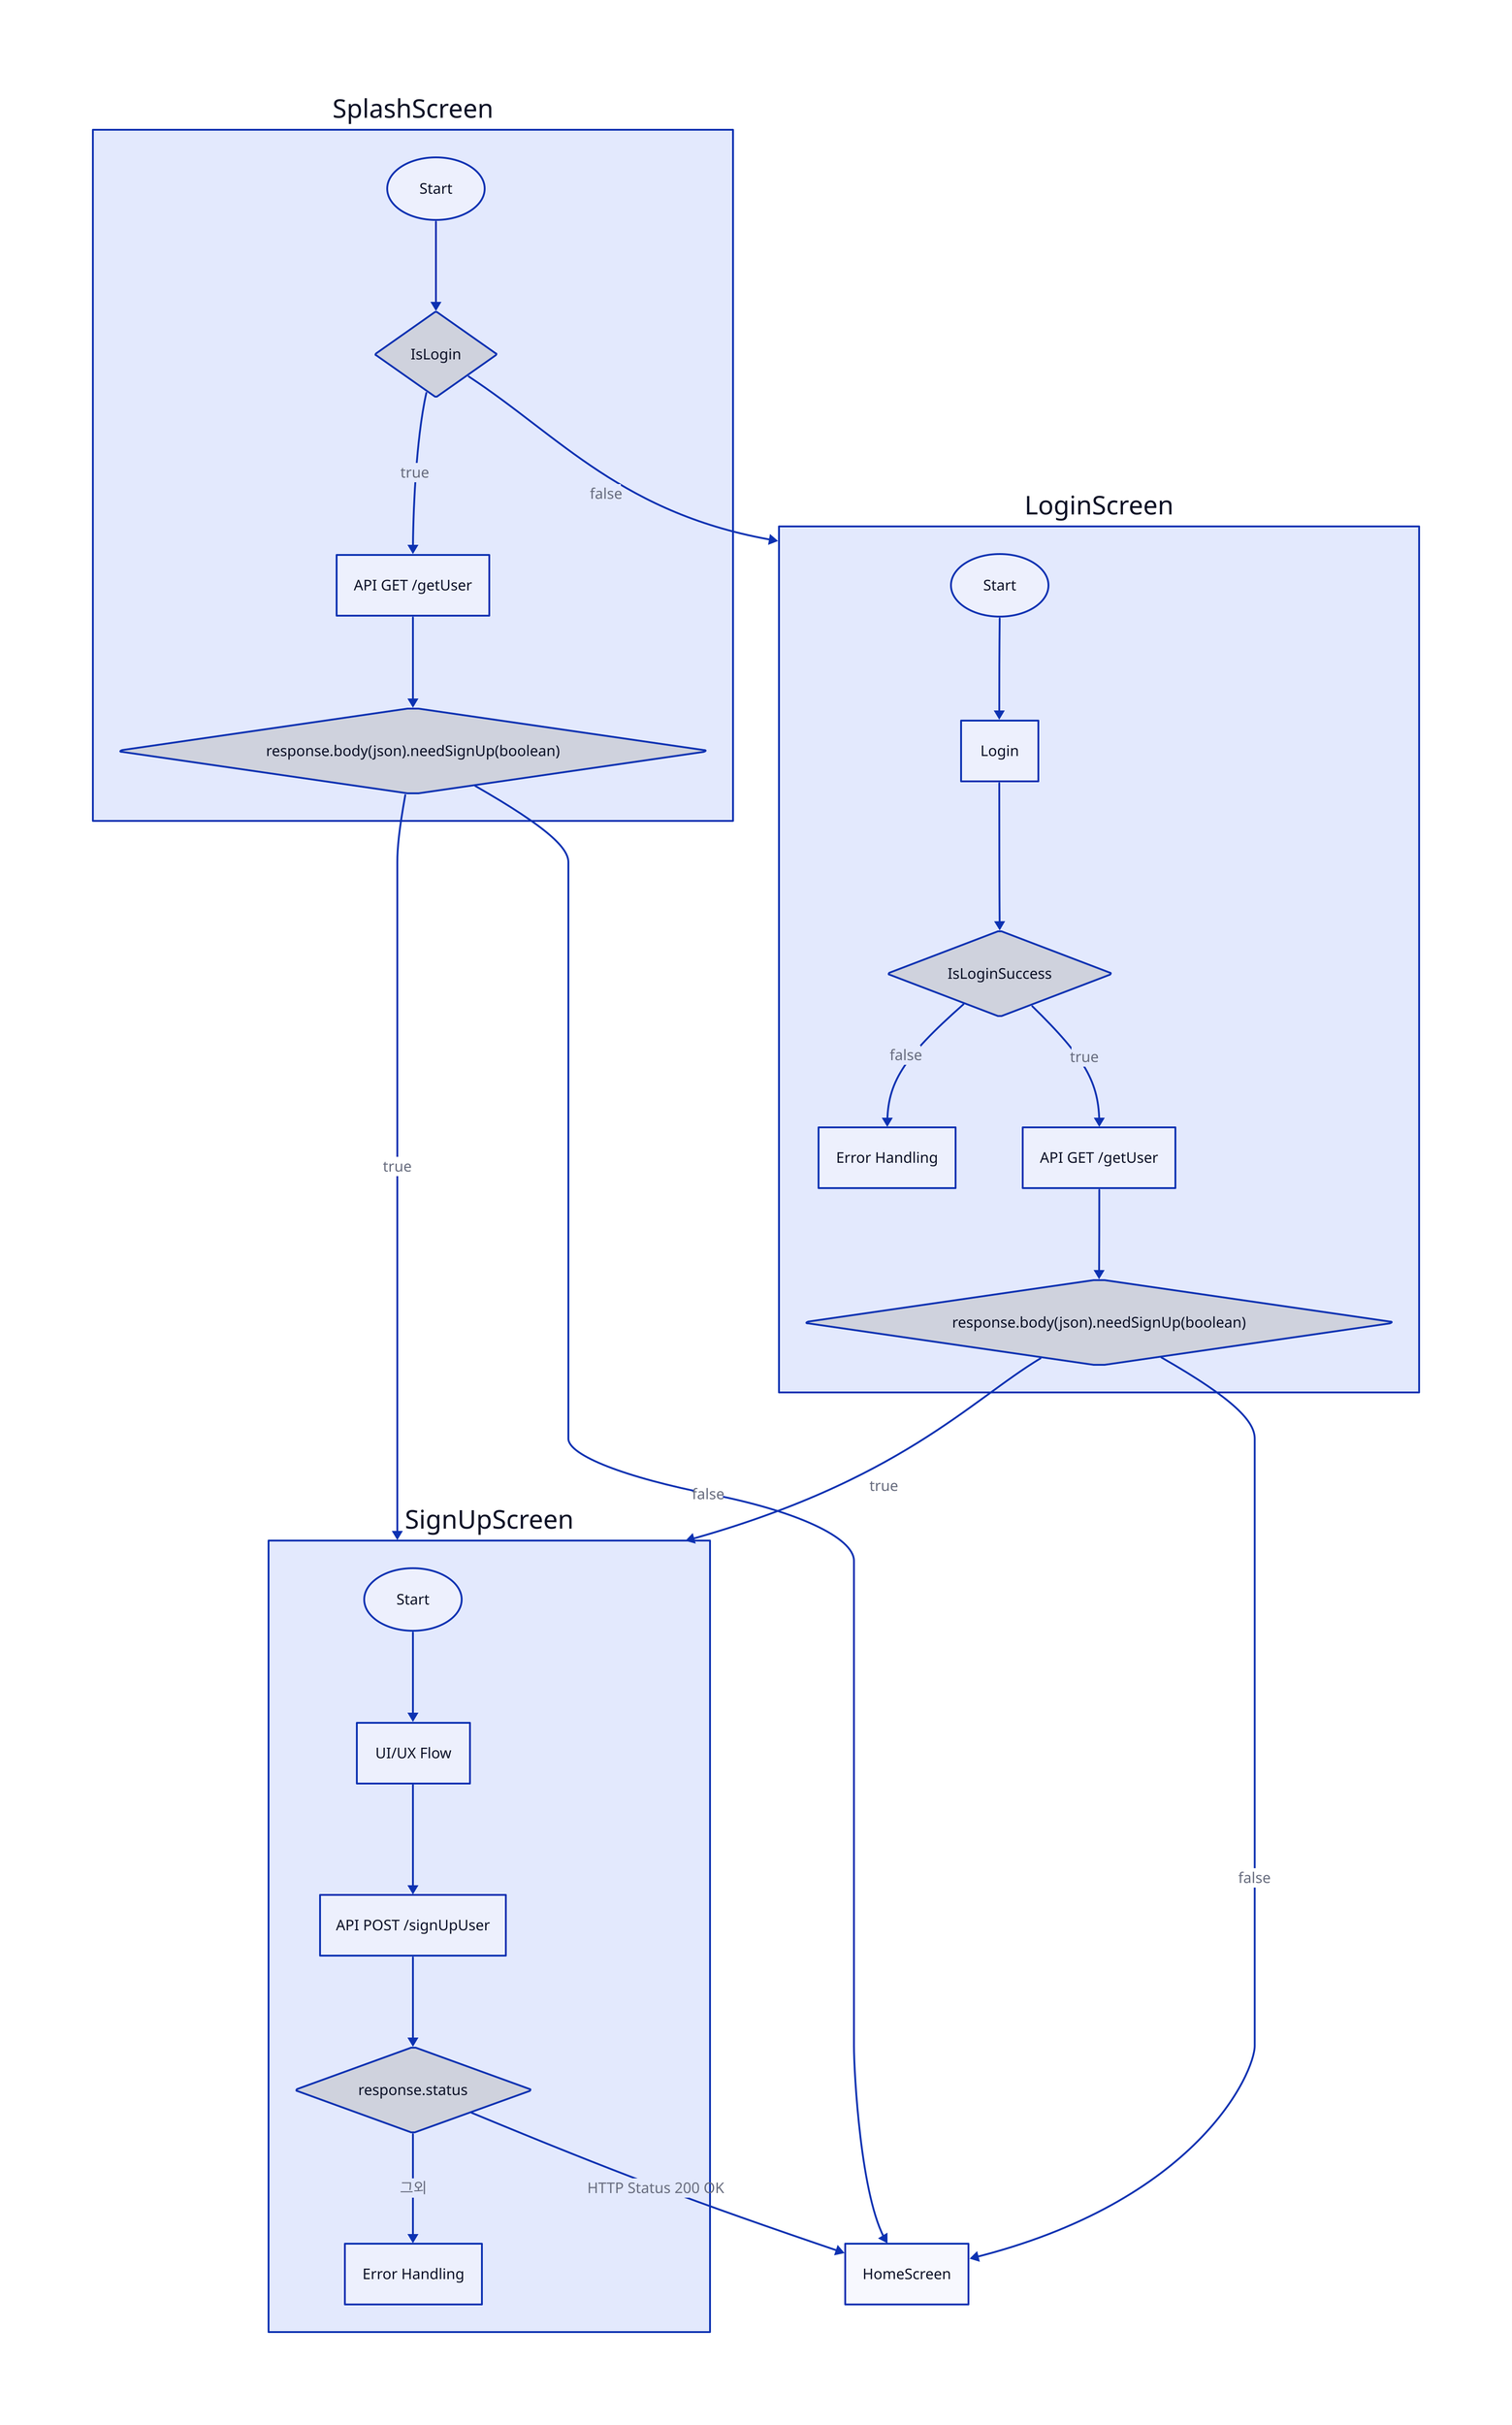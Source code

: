 
SplashScreen {
    Start {
        shape: oval 
    }
    IsLogin {
        shape: diamond
    }
    Start -> IsLogin

    IsLogin -> API GET /getUser: true

    response\.body(json)\.needSignUp(boolean) {
        shape: diamond
    }

    API GET /getUser -> response\.body(json)\.needSignUp(boolean)
    
    
}

SplashScreen.IsLogin -> LoginScreen: false
SplashScreen.response\.body(json)\.needSignUp(boolean) -> SignUpScreen: true
SplashScreen.response\.body(json)\.needSignUp(boolean) -> HomeScreen: false


LoginScreen {
    Start {
        shape: oval 
    }

    Start -> Login

    IsLoginSuccess {
        shape: diamond
    }

    Login -> IsLoginSuccess

    IsLoginSuccess -> Error Handling: false

    IsLoginSuccess -> API GET /getUser: true

    response\.body(json)\.needSignUp(boolean) {
        shape: diamond
    }

    API GET /getUser -> response\.body(json)\.needSignUp(boolean)
}

LoginScreen.response\.body(json)\.needSignUp(boolean) -> SignUpScreen: true
LoginScreen.response\.body(json)\.needSignUp(boolean) -> HomeScreen: false


SignUpScreen {
    Start {
        shape: oval 
    }

    Start -> UI/UX Flow

    UI/UX Flow -> API POST /signUpUser

    response\.status {
        shape: diamond
    }

    API POST /signUpUser -> response\.status
    response\.status -> Error Handling: 그외

    
}

SignUpScreen.response\.status -> HomeScreen: HTTP Status 200 OK